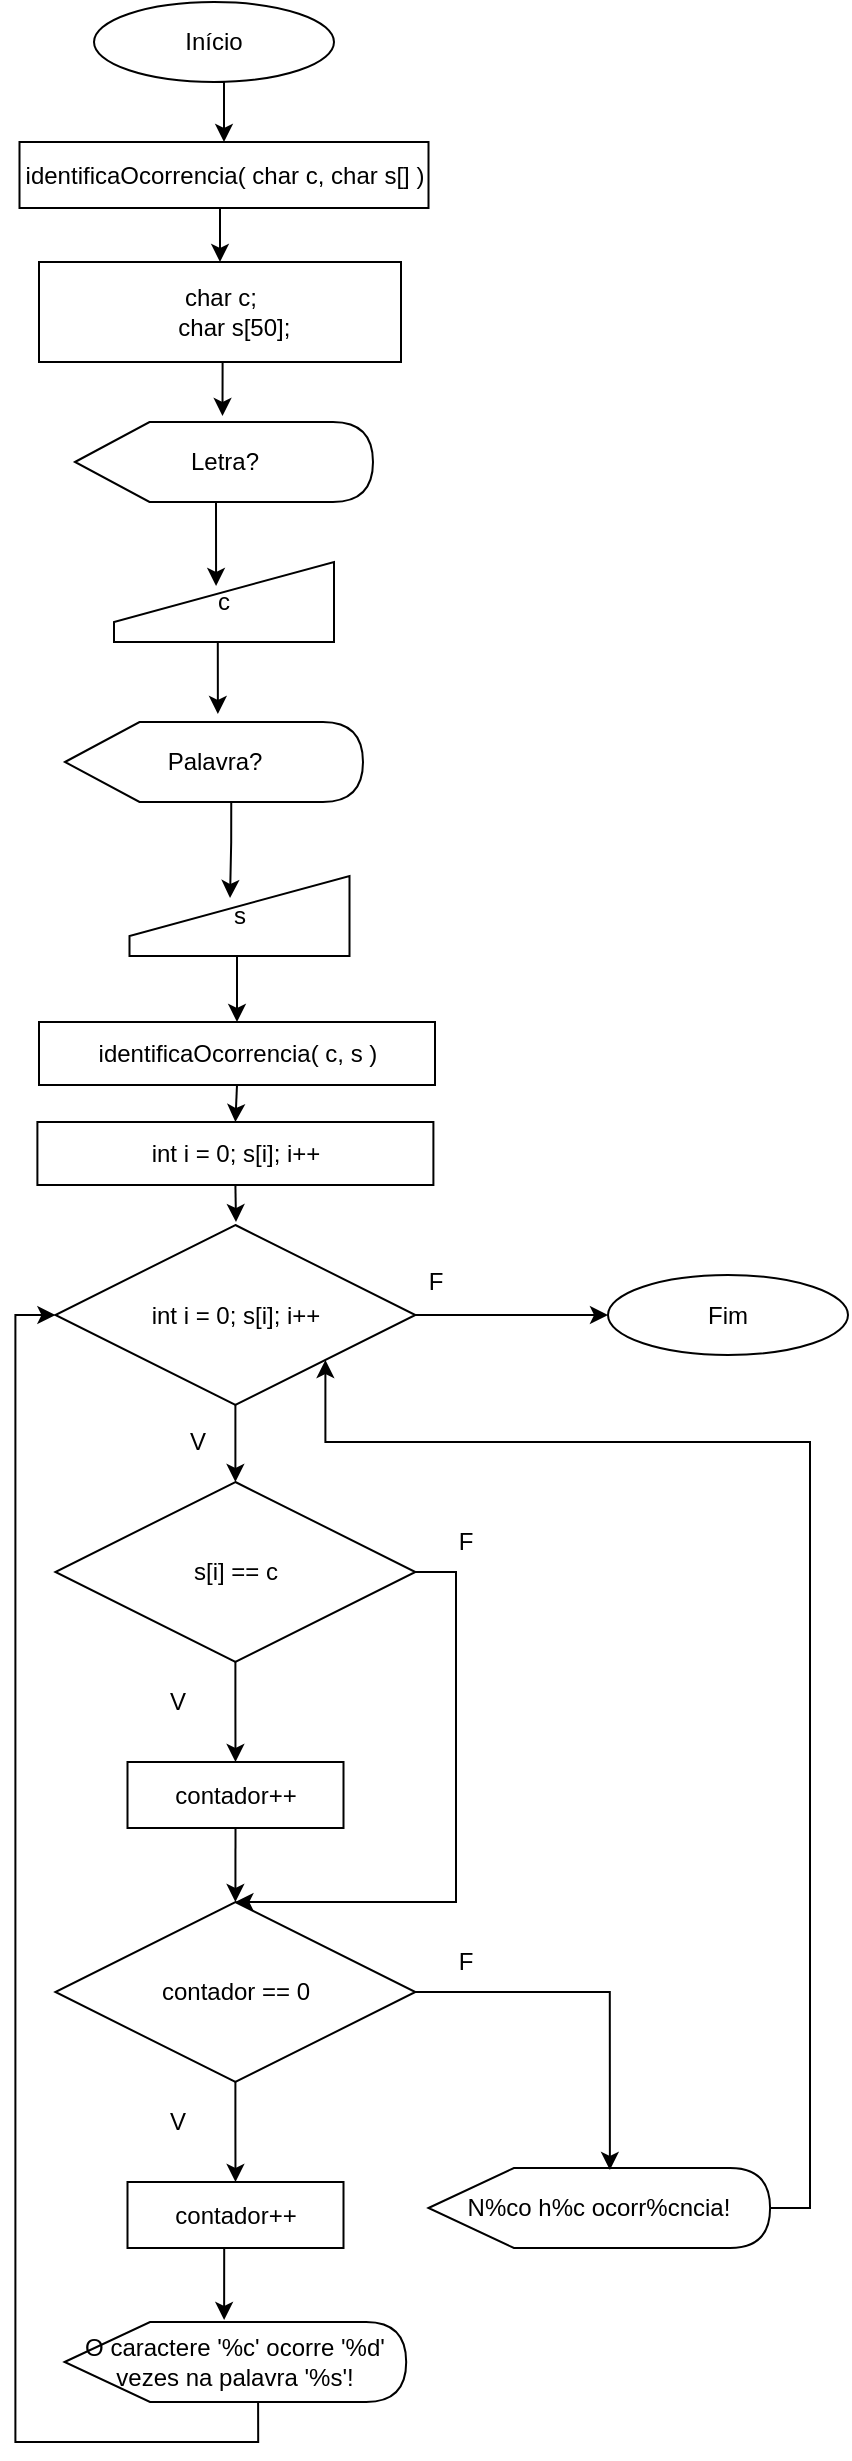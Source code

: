 <mxfile version="24.4.0" type="device">
  <diagram id="eR1Zb5RVLTV1uuEW3yPG" name="Page-1">
    <mxGraphModel dx="880" dy="2814" grid="1" gridSize="10" guides="1" tooltips="1" connect="1" arrows="1" fold="1" page="1" pageScale="1" pageWidth="827" pageHeight="1169" math="0" shadow="0">
      <root>
        <mxCell id="0" />
        <mxCell id="1" parent="0" />
        <mxCell id="NN8kFv3UxyB4Z3Qv7Q7P-32" style="edgeStyle=orthogonalEdgeStyle;rounded=0;orthogonalLoop=1;jettySize=auto;html=1;exitX=1;exitY=0.5;exitDx=0;exitDy=0;entryX=0.5;entryY=0;entryDx=0;entryDy=0;" parent="1" edge="1">
          <mxGeometry relative="1" as="geometry">
            <mxPoint x="560" y="400" as="sourcePoint" />
          </mxGeometry>
        </mxCell>
        <mxCell id="NN8kFv3UxyB4Z3Qv7Q7P-39" style="edgeStyle=orthogonalEdgeStyle;rounded=0;orthogonalLoop=1;jettySize=auto;html=1;exitX=0;exitY=0.5;exitDx=0;exitDy=0;entryX=0;entryY=0;entryDx=40;entryDy=0;entryPerimeter=0;" parent="1" edge="1">
          <mxGeometry relative="1" as="geometry">
            <mxPoint x="480" y="400" as="sourcePoint" />
          </mxGeometry>
        </mxCell>
        <mxCell id="NN8kFv3UxyB4Z3Qv7Q7P-33" style="edgeStyle=orthogonalEdgeStyle;rounded=0;orthogonalLoop=1;jettySize=auto;html=1;exitX=1;exitY=0.5;exitDx=0;exitDy=0;" parent="1" edge="1">
          <mxGeometry relative="1" as="geometry">
            <mxPoint x="640" y="480" as="sourcePoint" />
          </mxGeometry>
        </mxCell>
        <mxCell id="NN8kFv3UxyB4Z3Qv7Q7P-38" style="edgeStyle=orthogonalEdgeStyle;rounded=0;orthogonalLoop=1;jettySize=auto;html=1;exitX=0;exitY=0.5;exitDx=0;exitDy=0;entryX=0;entryY=0;entryDx=40;entryDy=0;entryPerimeter=0;" parent="1" edge="1">
          <mxGeometry relative="1" as="geometry">
            <mxPoint x="560" y="480" as="sourcePoint" />
          </mxGeometry>
        </mxCell>
        <mxCell id="NN8kFv3UxyB4Z3Qv7Q7P-37" style="edgeStyle=orthogonalEdgeStyle;rounded=0;orthogonalLoop=1;jettySize=auto;html=1;exitX=0;exitY=0.5;exitDx=0;exitDy=0;entryX=0;entryY=0;entryDx=40;entryDy=0;entryPerimeter=0;" parent="1" edge="1">
          <mxGeometry relative="1" as="geometry">
            <mxPoint x="640" y="560" as="sourcePoint" />
          </mxGeometry>
        </mxCell>
        <mxCell id="NN8kFv3UxyB4Z3Qv7Q7P-41" style="edgeStyle=orthogonalEdgeStyle;rounded=0;orthogonalLoop=1;jettySize=auto;html=1;exitX=1;exitY=0.5;exitDx=0;exitDy=0;entryX=0;entryY=0;entryDx=40;entryDy=0;entryPerimeter=0;" parent="1" edge="1">
          <mxGeometry relative="1" as="geometry">
            <mxPoint x="720" y="560" as="sourcePoint" />
          </mxGeometry>
        </mxCell>
        <mxCell id="sSCpmMaVxi6PYTEObbiI-27" style="edgeStyle=orthogonalEdgeStyle;rounded=0;orthogonalLoop=1;jettySize=auto;html=1;exitX=1;exitY=0.5;exitDx=0;exitDy=0;entryX=0;entryY=0.5;entryDx=0;entryDy=0;" parent="1" edge="1">
          <mxGeometry relative="1" as="geometry">
            <Array as="points">
              <mxPoint x="220" y="600" />
              <mxPoint x="220" y="750" />
              <mxPoint x="40" y="750" />
              <mxPoint x="40" y="320" />
            </Array>
            <mxPoint x="100" y="320" as="targetPoint" />
          </mxGeometry>
        </mxCell>
        <mxCell id="4o-lOPJ51wKIezAghSig-40" style="edgeStyle=orthogonalEdgeStyle;rounded=0;orthogonalLoop=1;jettySize=auto;html=1;exitX=0.5;exitY=1;exitDx=0;exitDy=0;entryX=0.5;entryY=0;entryDx=0;entryDy=0;" parent="1" source="lwcZz6v842X9FkbV30nD-1" target="4o-lOPJ51wKIezAghSig-38" edge="1">
          <mxGeometry relative="1" as="geometry" />
        </mxCell>
        <mxCell id="lwcZz6v842X9FkbV30nD-1" value="Início" style="ellipse;whiteSpace=wrap;html=1;" parent="1" vertex="1">
          <mxGeometry x="253" y="-1810" width="120" height="40" as="geometry" />
        </mxCell>
        <mxCell id="NFvZZmDYg6qZ6bP0rbpK-52" value="V" style="text;html=1;strokeColor=none;fillColor=none;align=center;verticalAlign=middle;whiteSpace=wrap;rounded=0;" parent="1" vertex="1">
          <mxGeometry x="280" y="-970" width="30" height="20" as="geometry" />
        </mxCell>
        <mxCell id="aXWb817bvYpLCFcIzpTu-12" style="edgeStyle=orthogonalEdgeStyle;rounded=0;orthogonalLoop=1;jettySize=auto;html=1;exitX=0.5;exitY=1;exitDx=0;exitDy=0;entryX=0.5;entryY=0;entryDx=0;entryDy=0;" parent="1" source="fgQoKuZkV8or9lU69tf7-2" target="aXWb817bvYpLCFcIzpTu-11" edge="1">
          <mxGeometry relative="1" as="geometry" />
        </mxCell>
        <mxCell id="aXWb817bvYpLCFcIzpTu-16" style="edgeStyle=orthogonalEdgeStyle;rounded=0;orthogonalLoop=1;jettySize=auto;html=1;exitX=1;exitY=0.5;exitDx=0;exitDy=0;entryX=0;entryY=0.5;entryDx=0;entryDy=0;" parent="1" source="fgQoKuZkV8or9lU69tf7-2" target="fgQoKuZkV8or9lU69tf7-16" edge="1">
          <mxGeometry relative="1" as="geometry" />
        </mxCell>
        <mxCell id="fgQoKuZkV8or9lU69tf7-2" value="int i = 0; s[i]; i++" style="rhombus;whiteSpace=wrap;html=1;" parent="1" vertex="1">
          <mxGeometry x="233.7" y="-1198.5" width="180" height="90" as="geometry" />
        </mxCell>
        <mxCell id="fgQoKuZkV8or9lU69tf7-16" value="Fim" style="ellipse;whiteSpace=wrap;html=1;" parent="1" vertex="1">
          <mxGeometry x="510.0" y="-1173.5" width="120" height="40" as="geometry" />
        </mxCell>
        <mxCell id="wsi5-25m1rzmmsr4iQMM-1" value="F" style="text;html=1;strokeColor=none;fillColor=none;align=center;verticalAlign=middle;whiteSpace=wrap;rounded=0;" parent="1" vertex="1">
          <mxGeometry x="423.5" y="-1050" width="30" height="20" as="geometry" />
        </mxCell>
        <mxCell id="4o-lOPJ51wKIezAghSig-1" value="&lt;div&gt;char c;&lt;/div&gt;&lt;div&gt;&amp;nbsp; &amp;nbsp; char s[50];&lt;/div&gt;" style="rounded=0;whiteSpace=wrap;html=1;" parent="1" vertex="1">
          <mxGeometry x="225.5" y="-1680" width="181" height="50" as="geometry" />
        </mxCell>
        <mxCell id="4o-lOPJ51wKIezAghSig-3" value="c" style="shape=manualInput;whiteSpace=wrap;html=1;" parent="1" vertex="1">
          <mxGeometry x="263" y="-1530" width="110" height="40" as="geometry" />
        </mxCell>
        <mxCell id="4o-lOPJ51wKIezAghSig-4" value="&lt;div&gt;Letra?&lt;/div&gt;" style="shape=display;whiteSpace=wrap;html=1;" parent="1" vertex="1">
          <mxGeometry x="243.5" y="-1600" width="149" height="40" as="geometry" />
        </mxCell>
        <mxCell id="4o-lOPJ51wKIezAghSig-5" style="edgeStyle=orthogonalEdgeStyle;rounded=0;orthogonalLoop=1;jettySize=auto;html=1;exitX=0.5;exitY=1;exitDx=0;exitDy=0;entryX=0.495;entryY=-0.075;entryDx=0;entryDy=0;entryPerimeter=0;" parent="1" source="4o-lOPJ51wKIezAghSig-1" target="4o-lOPJ51wKIezAghSig-4" edge="1">
          <mxGeometry relative="1" as="geometry" />
        </mxCell>
        <mxCell id="4o-lOPJ51wKIezAghSig-6" style="edgeStyle=orthogonalEdgeStyle;rounded=0;orthogonalLoop=1;jettySize=auto;html=1;exitX=0;exitY=0;exitDx=108.75;exitDy=40;exitPerimeter=0;entryX=0.464;entryY=0.3;entryDx=0;entryDy=0;entryPerimeter=0;" parent="1" source="4o-lOPJ51wKIezAghSig-4" target="4o-lOPJ51wKIezAghSig-3" edge="1">
          <mxGeometry relative="1" as="geometry">
            <Array as="points">
              <mxPoint x="314" y="-1560" />
            </Array>
          </mxGeometry>
        </mxCell>
        <mxCell id="4o-lOPJ51wKIezAghSig-39" style="edgeStyle=orthogonalEdgeStyle;rounded=0;orthogonalLoop=1;jettySize=auto;html=1;exitX=0.5;exitY=1;exitDx=0;exitDy=0;entryX=0.5;entryY=0;entryDx=0;entryDy=0;" parent="1" source="4o-lOPJ51wKIezAghSig-38" target="4o-lOPJ51wKIezAghSig-1" edge="1">
          <mxGeometry relative="1" as="geometry" />
        </mxCell>
        <mxCell id="4o-lOPJ51wKIezAghSig-38" value="identificaOcorrencia( char c, char s[] )" style="rounded=0;whiteSpace=wrap;html=1;" parent="1" vertex="1">
          <mxGeometry x="215.75" y="-1740" width="204.5" height="33" as="geometry" />
        </mxCell>
        <mxCell id="aXWb817bvYpLCFcIzpTu-8" style="edgeStyle=orthogonalEdgeStyle;rounded=0;orthogonalLoop=1;jettySize=auto;html=1;exitX=0.5;exitY=1;exitDx=0;exitDy=0;entryX=0.5;entryY=0;entryDx=0;entryDy=0;" parent="1" source="wnwEwymPMFFfEoXDUTzR-1" target="aXWb817bvYpLCFcIzpTu-7" edge="1">
          <mxGeometry relative="1" as="geometry" />
        </mxCell>
        <mxCell id="wnwEwymPMFFfEoXDUTzR-1" value="identificaOcorrencia( c, s )" style="rounded=0;whiteSpace=wrap;html=1;" parent="1" vertex="1">
          <mxGeometry x="225.5" y="-1300" width="198" height="31.5" as="geometry" />
        </mxCell>
        <mxCell id="aXWb817bvYpLCFcIzpTu-6" style="edgeStyle=orthogonalEdgeStyle;rounded=0;orthogonalLoop=1;jettySize=auto;html=1;exitX=0.5;exitY=1;exitDx=0;exitDy=0;entryX=0.5;entryY=0;entryDx=0;entryDy=0;" parent="1" source="aXWb817bvYpLCFcIzpTu-1" target="wnwEwymPMFFfEoXDUTzR-1" edge="1">
          <mxGeometry relative="1" as="geometry" />
        </mxCell>
        <mxCell id="aXWb817bvYpLCFcIzpTu-1" value="s" style="shape=manualInput;whiteSpace=wrap;html=1;" parent="1" vertex="1">
          <mxGeometry x="270.75" y="-1373" width="110" height="40" as="geometry" />
        </mxCell>
        <mxCell id="aXWb817bvYpLCFcIzpTu-2" value="&lt;div&gt;Palavra?&lt;/div&gt;" style="shape=display;whiteSpace=wrap;html=1;" parent="1" vertex="1">
          <mxGeometry x="238.5" y="-1450" width="149" height="40" as="geometry" />
        </mxCell>
        <mxCell id="aXWb817bvYpLCFcIzpTu-4" style="edgeStyle=orthogonalEdgeStyle;rounded=0;orthogonalLoop=1;jettySize=auto;html=1;exitX=0.5;exitY=1;exitDx=0;exitDy=0;entryX=0.513;entryY=-0.1;entryDx=0;entryDy=0;entryPerimeter=0;" parent="1" source="4o-lOPJ51wKIezAghSig-3" target="aXWb817bvYpLCFcIzpTu-2" edge="1">
          <mxGeometry relative="1" as="geometry" />
        </mxCell>
        <mxCell id="aXWb817bvYpLCFcIzpTu-5" style="edgeStyle=orthogonalEdgeStyle;rounded=0;orthogonalLoop=1;jettySize=auto;html=1;exitX=0;exitY=0;exitDx=83.125;exitDy=40;exitPerimeter=0;entryX=0.457;entryY=0.275;entryDx=0;entryDy=0;entryPerimeter=0;" parent="1" source="aXWb817bvYpLCFcIzpTu-2" target="aXWb817bvYpLCFcIzpTu-1" edge="1">
          <mxGeometry relative="1" as="geometry" />
        </mxCell>
        <mxCell id="aXWb817bvYpLCFcIzpTu-10" style="edgeStyle=orthogonalEdgeStyle;rounded=0;orthogonalLoop=1;jettySize=auto;html=1;exitX=0.5;exitY=1;exitDx=0;exitDy=0;" parent="1" source="aXWb817bvYpLCFcIzpTu-7" edge="1">
          <mxGeometry relative="1" as="geometry">
            <mxPoint x="324" y="-1200" as="targetPoint" />
          </mxGeometry>
        </mxCell>
        <mxCell id="aXWb817bvYpLCFcIzpTu-7" value="int i = 0; s[i]; i++" style="rounded=0;whiteSpace=wrap;html=1;" parent="1" vertex="1">
          <mxGeometry x="224.7" y="-1250" width="198" height="31.5" as="geometry" />
        </mxCell>
        <mxCell id="aXWb817bvYpLCFcIzpTu-15" style="edgeStyle=orthogonalEdgeStyle;rounded=0;orthogonalLoop=1;jettySize=auto;html=1;exitX=0.5;exitY=1;exitDx=0;exitDy=0;entryX=0.5;entryY=0;entryDx=0;entryDy=0;" parent="1" source="aXWb817bvYpLCFcIzpTu-11" target="aXWb817bvYpLCFcIzpTu-14" edge="1">
          <mxGeometry relative="1" as="geometry" />
        </mxCell>
        <mxCell id="aXWb817bvYpLCFcIzpTu-23" style="edgeStyle=orthogonalEdgeStyle;rounded=0;orthogonalLoop=1;jettySize=auto;html=1;exitX=1;exitY=0.5;exitDx=0;exitDy=0;entryX=0.5;entryY=0;entryDx=0;entryDy=0;" parent="1" source="aXWb817bvYpLCFcIzpTu-11" target="aXWb817bvYpLCFcIzpTu-20" edge="1">
          <mxGeometry relative="1" as="geometry">
            <Array as="points">
              <mxPoint x="434" y="-1025" />
              <mxPoint x="434" y="-860" />
            </Array>
          </mxGeometry>
        </mxCell>
        <mxCell id="aXWb817bvYpLCFcIzpTu-11" value="s[i] == c" style="rhombus;whiteSpace=wrap;html=1;" parent="1" vertex="1">
          <mxGeometry x="233.7" y="-1070" width="180" height="90" as="geometry" />
        </mxCell>
        <mxCell id="aXWb817bvYpLCFcIzpTu-22" style="edgeStyle=orthogonalEdgeStyle;rounded=0;orthogonalLoop=1;jettySize=auto;html=1;exitX=0.5;exitY=1;exitDx=0;exitDy=0;entryX=0.5;entryY=0;entryDx=0;entryDy=0;" parent="1" source="aXWb817bvYpLCFcIzpTu-14" target="aXWb817bvYpLCFcIzpTu-20" edge="1">
          <mxGeometry relative="1" as="geometry" />
        </mxCell>
        <mxCell id="aXWb817bvYpLCFcIzpTu-14" value="contador++" style="rounded=0;whiteSpace=wrap;html=1;" parent="1" vertex="1">
          <mxGeometry x="269.75" y="-930" width="108" height="33" as="geometry" />
        </mxCell>
        <mxCell id="aXWb817bvYpLCFcIzpTu-17" value="V" style="text;html=1;strokeColor=none;fillColor=none;align=center;verticalAlign=middle;whiteSpace=wrap;rounded=0;" parent="1" vertex="1">
          <mxGeometry x="280" y="-760" width="30" height="20" as="geometry" />
        </mxCell>
        <mxCell id="aXWb817bvYpLCFcIzpTu-18" value="F" style="text;html=1;strokeColor=none;fillColor=none;align=center;verticalAlign=middle;whiteSpace=wrap;rounded=0;" parent="1" vertex="1">
          <mxGeometry x="423.5" y="-840" width="30" height="20" as="geometry" />
        </mxCell>
        <mxCell id="aXWb817bvYpLCFcIzpTu-19" style="edgeStyle=orthogonalEdgeStyle;rounded=0;orthogonalLoop=1;jettySize=auto;html=1;exitX=0.5;exitY=1;exitDx=0;exitDy=0;entryX=0.5;entryY=0;entryDx=0;entryDy=0;" parent="1" source="aXWb817bvYpLCFcIzpTu-20" target="aXWb817bvYpLCFcIzpTu-21" edge="1">
          <mxGeometry relative="1" as="geometry" />
        </mxCell>
        <mxCell id="aXWb817bvYpLCFcIzpTu-20" value="contador == 0" style="rhombus;whiteSpace=wrap;html=1;" parent="1" vertex="1">
          <mxGeometry x="233.7" y="-860" width="180" height="90" as="geometry" />
        </mxCell>
        <mxCell id="aXWb817bvYpLCFcIzpTu-21" value="contador++" style="rounded=0;whiteSpace=wrap;html=1;" parent="1" vertex="1">
          <mxGeometry x="269.75" y="-720" width="108" height="33" as="geometry" />
        </mxCell>
        <mxCell id="aXWb817bvYpLCFcIzpTu-28" style="edgeStyle=orthogonalEdgeStyle;rounded=0;orthogonalLoop=1;jettySize=auto;html=1;exitX=1;exitY=0.5;exitDx=0;exitDy=0;exitPerimeter=0;entryX=1;entryY=1;entryDx=0;entryDy=0;" parent="1" source="aXWb817bvYpLCFcIzpTu-24" target="fgQoKuZkV8or9lU69tf7-2" edge="1">
          <mxGeometry relative="1" as="geometry">
            <Array as="points">
              <mxPoint x="611" y="-707" />
              <mxPoint x="611" y="-1090" />
              <mxPoint x="369" y="-1090" />
            </Array>
          </mxGeometry>
        </mxCell>
        <mxCell id="aXWb817bvYpLCFcIzpTu-24" value="&lt;div&gt;N%co h%c ocorr%cncia!&lt;/div&gt;" style="shape=display;whiteSpace=wrap;html=1;" parent="1" vertex="1">
          <mxGeometry x="420.25" y="-727" width="170.8" height="40" as="geometry" />
        </mxCell>
        <mxCell id="aXWb817bvYpLCFcIzpTu-25" style="edgeStyle=orthogonalEdgeStyle;rounded=0;orthogonalLoop=1;jettySize=auto;html=1;exitX=1;exitY=0.5;exitDx=0;exitDy=0;entryX=0.531;entryY=0.025;entryDx=0;entryDy=0;entryPerimeter=0;" parent="1" source="aXWb817bvYpLCFcIzpTu-20" target="aXWb817bvYpLCFcIzpTu-24" edge="1">
          <mxGeometry relative="1" as="geometry" />
        </mxCell>
        <mxCell id="aXWb817bvYpLCFcIzpTu-29" style="edgeStyle=orthogonalEdgeStyle;rounded=0;orthogonalLoop=1;jettySize=auto;html=1;exitX=0;exitY=0;exitDx=96.75;exitDy=40;exitPerimeter=0;entryX=0;entryY=0.5;entryDx=0;entryDy=0;" parent="1" source="aXWb817bvYpLCFcIzpTu-26" target="fgQoKuZkV8or9lU69tf7-2" edge="1">
          <mxGeometry relative="1" as="geometry" />
        </mxCell>
        <mxCell id="aXWb817bvYpLCFcIzpTu-26" value="&lt;div&gt;O caractere &#39;%c&#39; ocorre &#39;%d&#39; vezes na palavra &#39;%s&#39;!&lt;/div&gt;" style="shape=display;whiteSpace=wrap;html=1;" parent="1" vertex="1">
          <mxGeometry x="238.3" y="-650" width="170.8" height="40" as="geometry" />
        </mxCell>
        <mxCell id="aXWb817bvYpLCFcIzpTu-27" style="edgeStyle=orthogonalEdgeStyle;rounded=0;orthogonalLoop=1;jettySize=auto;html=1;exitX=0.5;exitY=1;exitDx=0;exitDy=0;entryX=0.467;entryY=-0.025;entryDx=0;entryDy=0;entryPerimeter=0;" parent="1" source="aXWb817bvYpLCFcIzpTu-21" target="aXWb817bvYpLCFcIzpTu-26" edge="1">
          <mxGeometry relative="1" as="geometry" />
        </mxCell>
        <mxCell id="CluB7PO0nJrR82xvYqfz-1" value="V" style="text;html=1;strokeColor=none;fillColor=none;align=center;verticalAlign=middle;whiteSpace=wrap;rounded=0;" vertex="1" parent="1">
          <mxGeometry x="290" y="-1100" width="30" height="20" as="geometry" />
        </mxCell>
        <mxCell id="CluB7PO0nJrR82xvYqfz-2" value="F" style="text;html=1;strokeColor=none;fillColor=none;align=center;verticalAlign=middle;whiteSpace=wrap;rounded=0;" vertex="1" parent="1">
          <mxGeometry x="409.1" y="-1180" width="30" height="20" as="geometry" />
        </mxCell>
      </root>
    </mxGraphModel>
  </diagram>
</mxfile>
